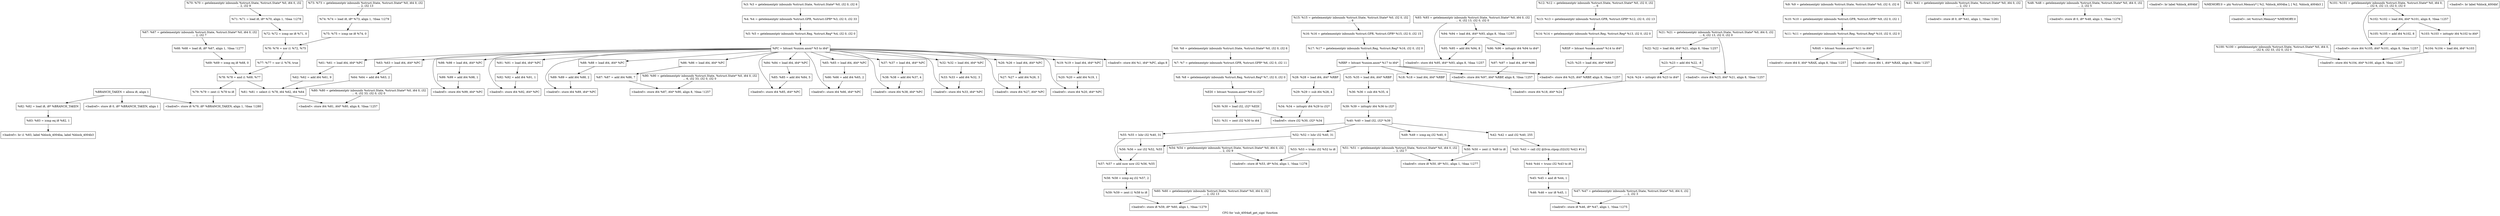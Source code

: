 digraph "CFG for 'sub_4004a6_get_sign' function" {
	label="CFG for 'sub_4004a6_get_sign' function";

	Node0x5603f5e5bb68 [shape=record,label="{  %BRANCH_TAKEN = alloca i8, align 1}"];
	Node0x5603f5e5bb68 -> Node0x5603f5e60178;
	Node0x5603f5e5bb68 -> Node0x5603f5e5ff10;
	Node0x5603f5e5bb68 -> Node0x5603f5e5c770;
	Node0x5603f5e5c770 [shape=record,label="{\<badref\>:  store i8 0, i8* %BRANCH_TAKEN, align 1}"];
	Node0x5603f5e5c808 [shape=record,label="{%3:  %3 = getelementptr inbounds %struct.State, %struct.State* %0, i32 0, i32 6}"];
	Node0x5603f5e5c808 -> Node0x5603f5e5c8a8;
	Node0x5603f5e5c8a8 [shape=record,label="{%4:  %4 = getelementptr inbounds %struct.GPR, %struct.GPR* %3, i32 0, i32 33}"];
	Node0x5603f5e5c8a8 -> Node0x5603f5e5c998;
	Node0x5603f5e5c998 [shape=record,label="{%5:  %5 = getelementptr inbounds %struct.Reg, %struct.Reg* %4, i32 0, i32 0}"];
	Node0x5603f5e5c998 -> Node0x5603f5e5bb08;
	Node0x5603f5e5bb08 [shape=record,label="{  %PC = bitcast %union.anon* %5 to i64*}"];
	Node0x5603f5e5bb08 -> Node0x5603f5e2f130;
	Node0x5603f5e5bb08 -> Node0x5603f5e2f038;
	Node0x5603f5e5bb08 -> Node0x5603f5e2ec40;
	Node0x5603f5e5bb08 -> Node0x5603f5e2eb48;
	Node0x5603f5e5bb08 -> Node0x5603f5e607a0;
	Node0x5603f5e5bb08 -> Node0x5603f5e606a8;
	Node0x5603f5e5bb08 -> Node0x5603f5e604b8;
	Node0x5603f5e5bb08 -> Node0x5603f5e60350;
	Node0x5603f5e5bb08 -> Node0x5603f5e60258;
	Node0x5603f5e5bb08 -> Node0x5603f5e5df30;
	Node0x5603f5e5bb08 -> Node0x5603f5e5de38;
	Node0x5603f5e5bb08 -> Node0x5603f5e5f3a8;
	Node0x5603f5e5bb08 -> Node0x5603f5e5f288;
	Node0x5603f5e5bb08 -> Node0x5603f5e5e300;
	Node0x5603f5e5bb08 -> Node0x5603f5e5e208;
	Node0x5603f5e5bb08 -> Node0x5603f5e5d3f0;
	Node0x5603f5e5bb08 -> Node0x5603f5e5ddd8;
	Node0x5603f5e5bb08 -> Node0x5603f5e5db50;
	Node0x5603f5e5bb08 -> Node0x5603f5e5da58;
	Node0x5603f5e5bb08 -> Node0x5603f5e5d660;
	Node0x5603f5e5bb08 -> Node0x5603f5e5d568;
	Node0x5603f5e5bb08 -> Node0x5603f5e5ca20;
	Node0x5603f5e5ca20 [shape=record,label="{\<badref\>:  store i64 %1, i64* %PC, align 8}"];
	Node0x5603f5e5cab8 [shape=record,label="{%6:  %6 = getelementptr inbounds %struct.State, %struct.State* %0, i32 0, i32 6}"];
	Node0x5603f5e5cab8 -> Node0x5603f5e5cb58;
	Node0x5603f5e5cb58 [shape=record,label="{%7:  %7 = getelementptr inbounds %struct.GPR, %struct.GPR* %6, i32 0, i32 11}"];
	Node0x5603f5e5cb58 -> Node0x5603f5e5cbf8;
	Node0x5603f5e5cbf8 [shape=record,label="{%8:  %8 = getelementptr inbounds %struct.Reg, %struct.Reg* %7, i32 0, i32 0}"];
	Node0x5603f5e5cbf8 -> Node0x5603f5e5ccf8;
	Node0x5603f5e5ccf8 [shape=record,label="{  %EDI = bitcast %union.anon* %8 to i32*}"];
	Node0x5603f5e5ccf8 -> Node0x5603f5e5dd18;
	Node0x5603f5e5cd88 [shape=record,label="{%9:  %9 = getelementptr inbounds %struct.State, %struct.State* %0, i32 0, i32 6}"];
	Node0x5603f5e5cd88 -> Node0x5603f5e5ce28;
	Node0x5603f5e5ce28 [shape=record,label="{%10:  %10 = getelementptr inbounds %struct.GPR, %struct.GPR* %9, i32 0, i32 1}"];
	Node0x5603f5e5ce28 -> Node0x5603f5e5cec8;
	Node0x5603f5e5cec8 [shape=record,label="{%11:  %11 = getelementptr inbounds %struct.Reg, %struct.Reg* %10, i32 0, i32 0}"];
	Node0x5603f5e5cec8 -> Node0x5603f5e5cf38;
	Node0x5603f5e5cf38 [shape=record,label="{  %RAX = bitcast %union.anon* %11 to i64*}"];
	Node0x5603f5e5cf38 -> Node0x5603f5e2f690;
	Node0x5603f5e5cf38 -> Node0x5603f5e605c0;
	Node0x5603f5e5cfe8 [shape=record,label="{%12:  %12 = getelementptr inbounds %struct.State, %struct.State* %0, i32 0, i32\l... 6}"];
	Node0x5603f5e5cfe8 -> Node0x5603f5e5d088;
	Node0x5603f5e5d088 [shape=record,label="{%13:  %13 = getelementptr inbounds %struct.GPR, %struct.GPR* %12, i32 0, i32 13}"];
	Node0x5603f5e5d088 -> Node0x5603f5e5d128;
	Node0x5603f5e5d128 [shape=record,label="{%14:  %14 = getelementptr inbounds %struct.Reg, %struct.Reg* %13, i32 0, i32 0}"];
	Node0x5603f5e5d128 -> Node0x5603f5e5d198;
	Node0x5603f5e5d198 [shape=record,label="{  %RSP = bitcast %union.anon* %14 to i64*}"];
	Node0x5603f5e5d198 -> Node0x5603f5e5d9f8;
	Node0x5603f5e5d248 [shape=record,label="{%15:  %15 = getelementptr inbounds %struct.State, %struct.State* %0, i32 0, i32\l... 6}"];
	Node0x5603f5e5d248 -> Node0x5603f5e5d2e8;
	Node0x5603f5e5d2e8 [shape=record,label="{%16:  %16 = getelementptr inbounds %struct.GPR, %struct.GPR* %15, i32 0, i32 15}"];
	Node0x5603f5e5d2e8 -> Node0x5603f5e5d498;
	Node0x5603f5e5d498 [shape=record,label="{%17:  %17 = getelementptr inbounds %struct.Reg, %struct.Reg* %16, i32 0, i32 0}"];
	Node0x5603f5e5d498 -> Node0x5603f5e5cc68;
	Node0x5603f5e5cc68 [shape=record,label="{  %RBP = bitcast %union.anon* %17 to i64*}"];
	Node0x5603f5e5cc68 -> Node0x5603f5e2ef50;
	Node0x5603f5e5cc68 -> Node0x5603f5e5e128;
	Node0x5603f5e5cc68 -> Node0x5603f5e5dc38;
	Node0x5603f5e5cc68 -> Node0x5603f5e5dbd0;
	Node0x5603f5e5cc68 -> Node0x5603f5e5d508;
	Node0x5603f5e5d508 [shape=record,label="{%18:  %18 = load i64, i64* %RBP}"];
	Node0x5603f5e5d508 -> Node0x5603f5e5d910;
	Node0x5603f5e5d568 [shape=record,label="{%19:  %19 = load i64, i64* %PC}"];
	Node0x5603f5e5d568 -> Node0x5603f5e5d5e0;
	Node0x5603f5e5d5e0 [shape=record,label="{%20:  %20 = add i64 %19, 1}"];
	Node0x5603f5e5d5e0 -> Node0x5603f5e5d660;
	Node0x5603f5e5d660 [shape=record,label="{\<badref\>:  store i64 %20, i64* %PC}"];
	Node0x5603f5e5d740 [shape=record,label="{%21:  %21 = getelementptr inbounds %struct.State, %struct.State* %0, i64 0, i32\l... 6, i32 13, i32 0, i32 0}"];
	Node0x5603f5e5d740 -> Node0x5603f5e5d990;
	Node0x5603f5e5d740 -> Node0x5603f5e5d7b8;
	Node0x5603f5e5d7b8 [shape=record,label="{%22:  %22 = load i64, i64* %21, align 8, !tbaa !1257}"];
	Node0x5603f5e5d7b8 -> Node0x5603f5e5d830;
	Node0x5603f5e5d830 [shape=record,label="{%23:  %23 = add i64 %22, -8}"];
	Node0x5603f5e5d830 -> Node0x5603f5e5d990;
	Node0x5603f5e5d830 -> Node0x5603f5e5d898;
	Node0x5603f5e5d898 [shape=record,label="{%24:  %24 = inttoptr i64 %23 to i64*}"];
	Node0x5603f5e5d898 -> Node0x5603f5e5d910;
	Node0x5603f5e5d910 [shape=record,label="{\<badref\>:  store i64 %18, i64* %24}"];
	Node0x5603f5e5d990 [shape=record,label="{\<badref\>:  store i64 %23, i64* %21, align 8, !tbaa !1257}"];
	Node0x5603f5e5d9f8 [shape=record,label="{%25:  %25 = load i64, i64* %RSP}"];
	Node0x5603f5e5d9f8 -> Node0x5603f5e5dbd0;
	Node0x5603f5e5da58 [shape=record,label="{%26:  %26 = load i64, i64* %PC}"];
	Node0x5603f5e5da58 -> Node0x5603f5e5dad0;
	Node0x5603f5e5dad0 [shape=record,label="{%27:  %27 = add i64 %26, 3}"];
	Node0x5603f5e5dad0 -> Node0x5603f5e5db50;
	Node0x5603f5e5db50 [shape=record,label="{\<badref\>:  store i64 %27, i64* %PC}"];
	Node0x5603f5e5dbd0 [shape=record,label="{\<badref\>:  store i64 %25, i64* %RBP, align 8, !tbaa !1257}"];
	Node0x5603f5e5dc38 [shape=record,label="{%28:  %28 = load i64, i64* %RBP}"];
	Node0x5603f5e5dc38 -> Node0x5603f5e5dcb0;
	Node0x5603f5e5dcb0 [shape=record,label="{%29:  %29 = sub i64 %28, 4}"];
	Node0x5603f5e5dcb0 -> Node0x5603f5e5e048;
	Node0x5603f5e5dd18 [shape=record,label="{%30:  %30 = load i32, i32* %EDI}"];
	Node0x5603f5e5dd18 -> Node0x5603f5e5e0c0;
	Node0x5603f5e5dd18 -> Node0x5603f5e5dd78;
	Node0x5603f5e5dd78 [shape=record,label="{%31:  %31 = zext i32 %30 to i64}"];
	Node0x5603f5e5ddd8 [shape=record,label="{%32:  %32 = load i64, i64* %PC}"];
	Node0x5603f5e5ddd8 -> Node0x5603f5e5d370;
	Node0x5603f5e5d370 [shape=record,label="{%33:  %33 = add i64 %32, 3}"];
	Node0x5603f5e5d370 -> Node0x5603f5e5d3f0;
	Node0x5603f5e5d3f0 [shape=record,label="{\<badref\>:  store i64 %33, i64* %PC}"];
	Node0x5603f5e5e048 [shape=record,label="{%34:  %34 = inttoptr i64 %29 to i32*}"];
	Node0x5603f5e5e048 -> Node0x5603f5e5e0c0;
	Node0x5603f5e5e0c0 [shape=record,label="{\<badref\>:  store i32 %30, i32* %34}"];
	Node0x5603f5e5e128 [shape=record,label="{%35:  %35 = load i64, i64* %RBP}"];
	Node0x5603f5e5e128 -> Node0x5603f5e5e1a0;
	Node0x5603f5e5e1a0 [shape=record,label="{%36:  %36 = sub i64 %35, 4}"];
	Node0x5603f5e5e1a0 -> Node0x5603f5e5e368;
	Node0x5603f5e5e208 [shape=record,label="{%37:  %37 = load i64, i64* %PC}"];
	Node0x5603f5e5e208 -> Node0x5603f5e5e280;
	Node0x5603f5e5e280 [shape=record,label="{%38:  %38 = add i64 %37, 4}"];
	Node0x5603f5e5e280 -> Node0x5603f5e5e300;
	Node0x5603f5e5e300 [shape=record,label="{\<badref\>:  store i64 %38, i64* %PC}"];
	Node0x5603f5e5e368 [shape=record,label="{%39:  %39 = inttoptr i64 %36 to i32*}"];
	Node0x5603f5e5e368 -> Node0x5603f5e5e3c8;
	Node0x5603f5e5e3c8 [shape=record,label="{%40:  %40 = load i32, i32* %39}"];
	Node0x5603f5e5e3c8 -> Node0x5603f5e5ef00;
	Node0x5603f5e5e3c8 -> Node0x5603f5e5ece0;
	Node0x5603f5e5e3c8 -> Node0x5603f5e5eac0;
	Node0x5603f5e5e3c8 -> Node0x5603f5e5e580;
	Node0x5603f5e5e470 [shape=record,label="{%41:  %41 = getelementptr inbounds %struct.State, %struct.State* %0, i64 0, i32\l... 2, i32 1}"];
	Node0x5603f5e5e470 -> Node0x5603f5e5e500;
	Node0x5603f5e5e500 [shape=record,label="{\<badref\>:  store i8 0, i8* %41, align 1, !tbaa !1261}"];
	Node0x5603f5e5e580 [shape=record,label="{%42:  %42 = and i32 %40, 255}"];
	Node0x5603f5e5e580 -> Node0x5603f5e5e600;
	Node0x5603f5e5e600 [shape=record,label="{%43:  %43 = call i32 @llvm.ctpop.i32(i32 %42) #14}"];
	Node0x5603f5e5e600 -> Node0x5603f5e5e6c8;
	Node0x5603f5e5e6c8 [shape=record,label="{%44:  %44 = trunc i32 %43 to i8}"];
	Node0x5603f5e5e6c8 -> Node0x5603f5e5e740;
	Node0x5603f5e5e740 [shape=record,label="{%45:  %45 = and i8 %44, 1}"];
	Node0x5603f5e5e740 -> Node0x5603f5e5e7c0;
	Node0x5603f5e5e7c0 [shape=record,label="{%46:  %46 = xor i8 %45, 1}"];
	Node0x5603f5e5e7c0 -> Node0x5603f5e5e900;
	Node0x5603f5e5e870 [shape=record,label="{%47:  %47 = getelementptr inbounds %struct.State, %struct.State* %0, i64 0, i32\l... 2, i32 3}"];
	Node0x5603f5e5e870 -> Node0x5603f5e5e900;
	Node0x5603f5e5e900 [shape=record,label="{\<badref\>:  store i8 %46, i8* %47, align 1, !tbaa !1275}"];
	Node0x5603f5e5e9b0 [shape=record,label="{%48:  %48 = getelementptr inbounds %struct.State, %struct.State* %0, i64 0, i32\l... 2, i32 5}"];
	Node0x5603f5e5e9b0 -> Node0x5603f5e5ea40;
	Node0x5603f5e5ea40 [shape=record,label="{\<badref\>:  store i8 0, i8* %48, align 1, !tbaa !1276}"];
	Node0x5603f5e5eac0 [shape=record,label="{%49:  %49 = icmp eq i32 %40, 0}"];
	Node0x5603f5e5eac0 -> Node0x5603f5e5eb28;
	Node0x5603f5e5eb28 [shape=record,label="{%50:  %50 = zext i1 %49 to i8}"];
	Node0x5603f5e5eb28 -> Node0x5603f5e5ec60;
	Node0x5603f5e5ebd0 [shape=record,label="{%51:  %51 = getelementptr inbounds %struct.State, %struct.State* %0, i64 0, i32\l... 2, i32 7}"];
	Node0x5603f5e5ebd0 -> Node0x5603f5e5ec60;
	Node0x5603f5e5ec60 [shape=record,label="{\<badref\>:  store i8 %50, i8* %51, align 1, !tbaa !1277}"];
	Node0x5603f5e5ece0 [shape=record,label="{%52:  %52 = lshr i32 %40, 31}"];
	Node0x5603f5e5ece0 -> Node0x5603f5e5ef80;
	Node0x5603f5e5ece0 -> Node0x5603f5e5ed48;
	Node0x5603f5e5ed48 [shape=record,label="{%53:  %53 = trunc i32 %52 to i8}"];
	Node0x5603f5e5ed48 -> Node0x5603f5e5ee80;
	Node0x5603f5e5edf0 [shape=record,label="{%54:  %54 = getelementptr inbounds %struct.State, %struct.State* %0, i64 0, i32\l... 2, i32 9}"];
	Node0x5603f5e5edf0 -> Node0x5603f5e5ee80;
	Node0x5603f5e5ee80 [shape=record,label="{\<badref\>:  store i8 %53, i8* %54, align 1, !tbaa !1278}"];
	Node0x5603f5e5ef00 [shape=record,label="{%55:  %55 = lshr i32 %40, 31}"];
	Node0x5603f5e5ef00 -> Node0x5603f5e5f000;
	Node0x5603f5e5ef00 -> Node0x5603f5e5ef80;
	Node0x5603f5e5ef80 [shape=record,label="{%56:  %56 = xor i32 %52, %55}"];
	Node0x5603f5e5ef80 -> Node0x5603f5e5f000;
	Node0x5603f5e5f000 [shape=record,label="{%57:  %57 = add nuw nsw i32 %56, %55}"];
	Node0x5603f5e5f000 -> Node0x5603f5e5f080;
	Node0x5603f5e5f080 [shape=record,label="{%58:  %58 = icmp eq i32 %57, 2}"];
	Node0x5603f5e5f080 -> Node0x5603f5e5f0e8;
	Node0x5603f5e5f0e8 [shape=record,label="{%59:  %59 = zext i1 %58 to i8}"];
	Node0x5603f5e5f0e8 -> Node0x5603f5e5f220;
	Node0x5603f5e5f190 [shape=record,label="{%60:  %60 = getelementptr inbounds %struct.State, %struct.State* %0, i64 0, i32\l... 2, i32 13}"];
	Node0x5603f5e5f190 -> Node0x5603f5e5f220;
	Node0x5603f5e5f220 [shape=record,label="{\<badref\>:  store i8 %59, i8* %60, align 1, !tbaa !1279}"];
	Node0x5603f5e5f288 [shape=record,label="{%61:  %61 = load i64, i64* %PC}"];
	Node0x5603f5e5f288 -> Node0x5603f5e5f340;
	Node0x5603f5e5f340 [shape=record,label="{%62:  %62 = add i64 %61, 9}"];
	Node0x5603f5e5f340 -> Node0x5603f5e60098;
	Node0x5603f5e5f3a8 [shape=record,label="{%63:  %63 = load i64, i64* %PC}"];
	Node0x5603f5e5f3a8 -> Node0x5603f5e5f420;
	Node0x5603f5e5f420 [shape=record,label="{%64:  %64 = add i64 %63, 2}"];
	Node0x5603f5e5f420 -> Node0x5603f5e60098;
	Node0x5603f5e5de38 [shape=record,label="{%65:  %65 = load i64, i64* %PC}"];
	Node0x5603f5e5de38 -> Node0x5603f5e5deb0;
	Node0x5603f5e5deb0 [shape=record,label="{%66:  %66 = add i64 %65, 2}"];
	Node0x5603f5e5deb0 -> Node0x5603f5e5df30;
	Node0x5603f5e5df30 [shape=record,label="{\<badref\>:  store i64 %66, i64* %PC}"];
	Node0x5603f5e5f8e0 [shape=record,label="{%67:  %67 = getelementptr inbounds %struct.State, %struct.State* %0, i64 0, i32\l... 2, i32 7}"];
	Node0x5603f5e5f8e0 -> Node0x5603f5e5df98;
	Node0x5603f5e5df98 [shape=record,label="{%68:  %68 = load i8, i8* %67, align 1, !tbaa !1277}"];
	Node0x5603f5e5df98 -> Node0x5603f5e5f970;
	Node0x5603f5e5f970 [shape=record,label="{%69:  %69 = icmp eq i8 %68, 0}"];
	Node0x5603f5e5f970 -> Node0x5603f5e5fe30;
	Node0x5603f5e5fa20 [shape=record,label="{%70:  %70 = getelementptr inbounds %struct.State, %struct.State* %0, i64 0, i32\l... 2, i32 9}"];
	Node0x5603f5e5fa20 -> Node0x5603f5e5fa98;
	Node0x5603f5e5fa98 [shape=record,label="{%71:  %71 = load i8, i8* %70, align 1, !tbaa !1278}"];
	Node0x5603f5e5fa98 -> Node0x5603f5e5fb10;
	Node0x5603f5e5fb10 [shape=record,label="{%72:  %72 = icmp ne i8 %71, 0}"];
	Node0x5603f5e5fb10 -> Node0x5603f5e5fd30;
	Node0x5603f5e5fbc0 [shape=record,label="{%73:  %73 = getelementptr inbounds %struct.State, %struct.State* %0, i64 0, i32\l... 2, i32 13}"];
	Node0x5603f5e5fbc0 -> Node0x5603f5e5fc38;
	Node0x5603f5e5fc38 [shape=record,label="{%74:  %74 = load i8, i8* %73, align 1, !tbaa !1279}"];
	Node0x5603f5e5fc38 -> Node0x5603f5e5fcb0;
	Node0x5603f5e5fcb0 [shape=record,label="{%75:  %75 = icmp ne i8 %74, 0}"];
	Node0x5603f5e5fcb0 -> Node0x5603f5e5fd30;
	Node0x5603f5e5fd30 [shape=record,label="{%76:  %76 = xor i1 %72, %75}"];
	Node0x5603f5e5fd30 -> Node0x5603f5e5fdb0;
	Node0x5603f5e5fdb0 [shape=record,label="{%77:  %77 = xor i1 %76, true}"];
	Node0x5603f5e5fdb0 -> Node0x5603f5e5fe30;
	Node0x5603f5e5fe30 [shape=record,label="{%78:  %78 = and i1 %69, %77}"];
	Node0x5603f5e5fe30 -> Node0x5603f5e60098;
	Node0x5603f5e5fe30 -> Node0x5603f5e5fe98;
	Node0x5603f5e5fe98 [shape=record,label="{%79:  %79 = zext i1 %78 to i8}"];
	Node0x5603f5e5fe98 -> Node0x5603f5e5ff10;
	Node0x5603f5e5ff10 [shape=record,label="{\<badref\>:  store i8 %79, i8* %BRANCH_TAKEN, align 1, !tbaa !1280}"];
	Node0x5603f5e5fff0 [shape=record,label="{%80:  %80 = getelementptr inbounds %struct.State, %struct.State* %0, i64 0, i32\l... 6, i32 33, i32 0, i32 0}"];
	Node0x5603f5e5fff0 -> Node0x5603f5e60110;
	Node0x5603f5e60098 [shape=record,label="{%81:  %81 = select i1 %78, i64 %62, i64 %64}"];
	Node0x5603f5e60098 -> Node0x5603f5e60110;
	Node0x5603f5e60110 [shape=record,label="{\<badref\>:  store i64 %81, i64* %80, align 8, !tbaa !1257}"];
	Node0x5603f5e60178 [shape=record,label="{%82:  %82 = load i8, i8* %BRANCH_TAKEN}"];
	Node0x5603f5e60178 -> Node0x5603f5e601f0;
	Node0x5603f5e601f0 [shape=record,label="{%83:  %83 = icmp eq i8 %82, 1}"];
	Node0x5603f5e601f0 -> Node0x5603f5e60548;
	Node0x5603f5e60258 [shape=record,label="{%84:  %84 = load i64, i64* %PC}"];
	Node0x5603f5e60258 -> Node0x5603f5e602d0;
	Node0x5603f5e602d0 [shape=record,label="{%85:  %85 = add i64 %84, 5}"];
	Node0x5603f5e602d0 -> Node0x5603f5e60350;
	Node0x5603f5e60350 [shape=record,label="{\<badref\>:  store i64 %85, i64* %PC}"];
	Node0x5603f5e60548 [shape=record,label="{\<badref\>:  br i1 %83, label %block_4004ba, label %block_4004b3}"];
	Node0x5603f5e605c0 [shape=record,label="{\<badref\>:  store i64 1, i64* %RAX, align 8, !tbaa !1257}"];
	Node0x5603f5e604b8 [shape=record,label="{%86:  %86 = load i64, i64* %PC}"];
	Node0x5603f5e604b8 -> Node0x5603f5e60640;
	Node0x5603f5e60640 [shape=record,label="{%87:  %87 = add i64 %86, 7}"];
	Node0x5603f5e60640 -> Node0x5603f5e60910;
	Node0x5603f5e606a8 [shape=record,label="{%88:  %88 = load i64, i64* %PC}"];
	Node0x5603f5e606a8 -> Node0x5603f5e60720;
	Node0x5603f5e60720 [shape=record,label="{%89:  %89 = add i64 %88, 2}"];
	Node0x5603f5e60720 -> Node0x5603f5e607a0;
	Node0x5603f5e607a0 [shape=record,label="{\<badref\>:  store i64 %89, i64* %PC}"];
	Node0x5603f5e60880 [shape=record,label="{%90:  %90 = getelementptr inbounds %struct.State, %struct.State* %0, i64 0, i32\l... 6, i32 33, i32 0, i32 0}"];
	Node0x5603f5e60880 -> Node0x5603f5e60910;
	Node0x5603f5e60910 [shape=record,label="{\<badref\>:  store i64 %87, i64* %90, align 8, !tbaa !1257}"];
	Node0x5603f5e60a58 [shape=record,label="{\<badref\>:  br label %block_4004bf}"];
	Node0x5603f5e609e8 [shape=record,label="{  %MEMORY.0 = phi %struct.Memory* [ %2, %block_4004ba ], [ %2, %block_4004b3 ]}"];
	Node0x5603f5e609e8 -> Node0x5603f5e2f618;
	Node0x5603f5e2eb48 [shape=record,label="{%91:  %91 = load i64, i64* %PC}"];
	Node0x5603f5e2eb48 -> Node0x5603f5e2ebc0;
	Node0x5603f5e2ebc0 [shape=record,label="{%92:  %92 = add i64 %91, 1}"];
	Node0x5603f5e2ebc0 -> Node0x5603f5e2ec40;
	Node0x5603f5e2ec40 [shape=record,label="{\<badref\>:  store i64 %92, i64* %PC}"];
	Node0x5603f5e2ed20 [shape=record,label="{%93:  %93 = getelementptr inbounds %struct.State, %struct.State* %0, i64 0, i32\l... 6, i32 13, i32 0, i32 0}"];
	Node0x5603f5e2ed20 -> Node0x5603f5e2efd0;
	Node0x5603f5e2ed20 -> Node0x5603f5e2ed98;
	Node0x5603f5e2ed98 [shape=record,label="{%94:  %94 = load i64, i64* %93, align 8, !tbaa !1257}"];
	Node0x5603f5e2ed98 -> Node0x5603f5e2ee78;
	Node0x5603f5e2ed98 -> Node0x5603f5e2ee10;
	Node0x5603f5e2ee10 [shape=record,label="{%95:  %95 = add i64 %94, 8}"];
	Node0x5603f5e2ee10 -> Node0x5603f5e2efd0;
	Node0x5603f5e2ee78 [shape=record,label="{%96:  %96 = inttoptr i64 %94 to i64*}"];
	Node0x5603f5e2ee78 -> Node0x5603f5e2eed8;
	Node0x5603f5e2eed8 [shape=record,label="{%97:  %97 = load i64, i64* %96}"];
	Node0x5603f5e2eed8 -> Node0x5603f5e2ef50;
	Node0x5603f5e2ef50 [shape=record,label="{\<badref\>:  store i64 %97, i64* %RBP, align 8, !tbaa !1257}"];
	Node0x5603f5e2efd0 [shape=record,label="{\<badref\>:  store i64 %95, i64* %93, align 8, !tbaa !1257}"];
	Node0x5603f5e2f038 [shape=record,label="{%98:  %98 = load i64, i64* %PC}"];
	Node0x5603f5e2f038 -> Node0x5603f5e2f0b0;
	Node0x5603f5e2f0b0 [shape=record,label="{%99:  %99 = add i64 %98, 1}"];
	Node0x5603f5e2f0b0 -> Node0x5603f5e2f130;
	Node0x5603f5e2f130 [shape=record,label="{\<badref\>:  store i64 %99, i64* %PC}"];
	Node0x5603f5e2f210 [shape=record,label="{%100:  %100 = getelementptr inbounds %struct.State, %struct.State* %0, i64 0,\l... i32 6, i32 33, i32 0, i32 0}"];
	Node0x5603f5e2f210 -> Node0x5603f5e2f4b0;
	Node0x5603f5e2f300 [shape=record,label="{%101:  %101 = getelementptr inbounds %struct.State, %struct.State* %0, i64 0,\l... i32 6, i32 13, i32 0, i32 0}"];
	Node0x5603f5e2f300 -> Node0x5603f5e2f5b0;
	Node0x5603f5e2f300 -> Node0x5603f5e2f378;
	Node0x5603f5e2f378 [shape=record,label="{%102:  %102 = load i64, i64* %101, align 8, !tbaa !1257}"];
	Node0x5603f5e2f378 -> Node0x5603f5e2f530;
	Node0x5603f5e2f378 -> Node0x5603f5e2f3d8;
	Node0x5603f5e2f3d8 [shape=record,label="{%103:  %103 = inttoptr i64 %102 to i64*}"];
	Node0x5603f5e2f3d8 -> Node0x5603f5e2f438;
	Node0x5603f5e2f438 [shape=record,label="{%104:  %104 = load i64, i64* %103}"];
	Node0x5603f5e2f438 -> Node0x5603f5e2f4b0;
	Node0x5603f5e2f4b0 [shape=record,label="{\<badref\>:  store i64 %104, i64* %100, align 8, !tbaa !1257}"];
	Node0x5603f5e2f530 [shape=record,label="{%105:  %105 = add i64 %102, 8}"];
	Node0x5603f5e2f530 -> Node0x5603f5e2f5b0;
	Node0x5603f5e2f5b0 [shape=record,label="{\<badref\>:  store i64 %105, i64* %101, align 8, !tbaa !1257}"];
	Node0x5603f5e2f618 [shape=record,label="{\<badref\>:  ret %struct.Memory* %MEMORY.0}"];
	Node0x5603f5e2f690 [shape=record,label="{\<badref\>:  store i64 0, i64* %RAX, align 8, !tbaa !1257}"];
	Node0x5603f5e60408 [shape=record,label="{\<badref\>:  br label %block_4004bf}"];
}
